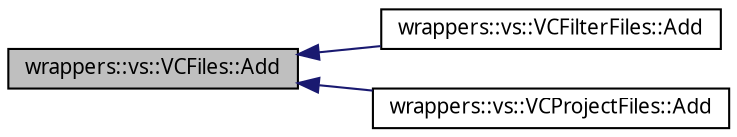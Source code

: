 digraph "wrappers::vs::VCFiles::Add"
{
 // INTERACTIVE_SVG=YES
  edge [fontname="Verdana",fontsize="10",labelfontname="Verdana",labelfontsize="10"];
  node [fontname="Verdana",fontsize="10",shape=record];
  rankdir="LR";
  Node1 [label="wrappers::vs::VCFiles::Add",height=0.2,width=0.4,color="black", fillcolor="grey75", style="filled", fontcolor="black"];
  Node1 -> Node2 [dir="back",color="midnightblue",fontsize="10",style="solid",fontname="Verdana"];
  Node2 [label="wrappers::vs::VCFilterFiles::Add",height=0.2,width=0.4,color="black", fillcolor="white", style="filled",URL="$classwrappers_1_1vs_1_1_v_c_filter_files.html#af6b66136a45fa0171864fc9807d18532",tooltip="Описание функции см. в VCFiles. "];
  Node1 -> Node3 [dir="back",color="midnightblue",fontsize="10",style="solid",fontname="Verdana"];
  Node3 [label="wrappers::vs::VCProjectFiles::Add",height=0.2,width=0.4,color="black", fillcolor="white", style="filled",URL="$classwrappers_1_1vs_1_1_v_c_project_files.html#ab059f2bea33c6a0f324c8a7f73f91458",tooltip="Описание функции см. в VCFiles. "];
}
